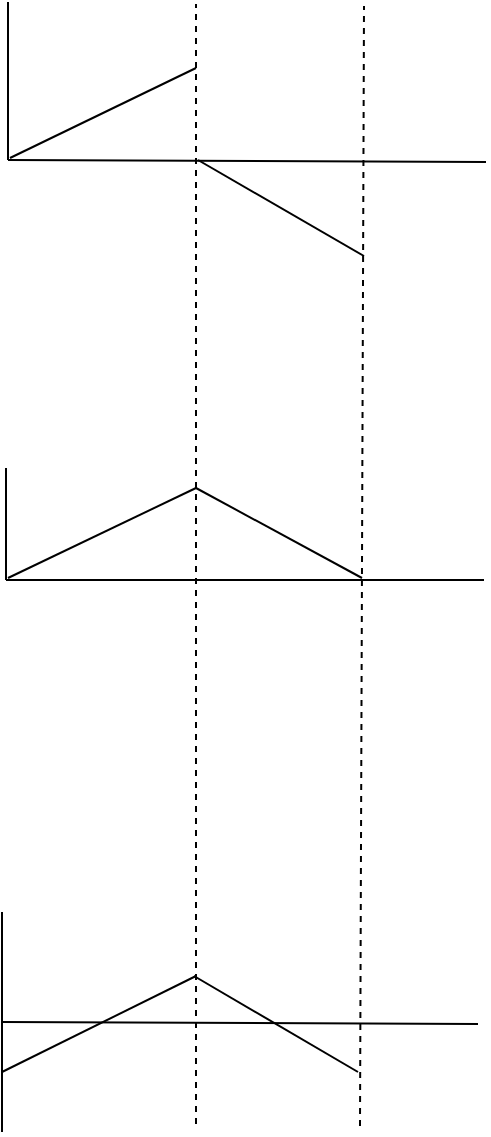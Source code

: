 <mxfile version="24.3.1" type="device">
  <diagram name="Page-1" id="uyrQVXB1R6y-NnIsLxXd">
    <mxGraphModel dx="1459" dy="826" grid="1" gridSize="1" guides="1" tooltips="1" connect="1" arrows="1" fold="1" page="1" pageScale="1" pageWidth="850" pageHeight="1100" math="0" shadow="0">
      <root>
        <mxCell id="0" />
        <mxCell id="1" parent="0" />
        <mxCell id="61JiQBCKGlbBF3VN6tgT-1" value="" style="endArrow=none;html=1;rounded=0;" edge="1" parent="1">
          <mxGeometry width="50" height="50" relative="1" as="geometry">
            <mxPoint x="225" y="447" as="sourcePoint" />
            <mxPoint x="225" y="391" as="targetPoint" />
          </mxGeometry>
        </mxCell>
        <mxCell id="61JiQBCKGlbBF3VN6tgT-3" value="" style="endArrow=none;html=1;rounded=0;" edge="1" parent="1">
          <mxGeometry width="50" height="50" relative="1" as="geometry">
            <mxPoint x="226" y="237" as="sourcePoint" />
            <mxPoint x="226" y="158" as="targetPoint" />
          </mxGeometry>
        </mxCell>
        <mxCell id="61JiQBCKGlbBF3VN6tgT-4" value="" style="endArrow=none;html=1;rounded=0;" edge="1" parent="1">
          <mxGeometry width="50" height="50" relative="1" as="geometry">
            <mxPoint x="226" y="237" as="sourcePoint" />
            <mxPoint x="465" y="238" as="targetPoint" />
          </mxGeometry>
        </mxCell>
        <mxCell id="61JiQBCKGlbBF3VN6tgT-5" value="" style="endArrow=none;html=1;rounded=0;" edge="1" parent="1">
          <mxGeometry width="50" height="50" relative="1" as="geometry">
            <mxPoint x="223" y="668" as="sourcePoint" />
            <mxPoint x="223" y="613" as="targetPoint" />
          </mxGeometry>
        </mxCell>
        <mxCell id="61JiQBCKGlbBF3VN6tgT-6" value="" style="endArrow=none;html=1;rounded=0;" edge="1" parent="1">
          <mxGeometry width="50" height="50" relative="1" as="geometry">
            <mxPoint x="223" y="668" as="sourcePoint" />
            <mxPoint x="461" y="669" as="targetPoint" />
          </mxGeometry>
        </mxCell>
        <mxCell id="61JiQBCKGlbBF3VN6tgT-8" value="" style="endArrow=none;html=1;rounded=0;" edge="1" parent="1">
          <mxGeometry width="50" height="50" relative="1" as="geometry">
            <mxPoint x="225" y="447" as="sourcePoint" />
            <mxPoint x="464" y="447" as="targetPoint" />
          </mxGeometry>
        </mxCell>
        <mxCell id="61JiQBCKGlbBF3VN6tgT-9" value="" style="endArrow=none;html=1;rounded=0;" edge="1" parent="1">
          <mxGeometry width="50" height="50" relative="1" as="geometry">
            <mxPoint x="227" y="236" as="sourcePoint" />
            <mxPoint x="320" y="191" as="targetPoint" />
          </mxGeometry>
        </mxCell>
        <mxCell id="61JiQBCKGlbBF3VN6tgT-10" value="" style="endArrow=none;html=1;rounded=0;dashed=1;" edge="1" parent="1">
          <mxGeometry width="50" height="50" relative="1" as="geometry">
            <mxPoint x="320" y="719" as="sourcePoint" />
            <mxPoint x="320" y="159" as="targetPoint" />
          </mxGeometry>
        </mxCell>
        <mxCell id="61JiQBCKGlbBF3VN6tgT-11" value="" style="endArrow=none;html=1;rounded=0;dashed=1;" edge="1" parent="1">
          <mxGeometry width="50" height="50" relative="1" as="geometry">
            <mxPoint x="402" y="720" as="sourcePoint" />
            <mxPoint x="404" y="160" as="targetPoint" />
          </mxGeometry>
        </mxCell>
        <mxCell id="61JiQBCKGlbBF3VN6tgT-12" value="" style="endArrow=none;html=1;rounded=0;" edge="1" parent="1">
          <mxGeometry width="50" height="50" relative="1" as="geometry">
            <mxPoint x="321" y="237" as="sourcePoint" />
            <mxPoint x="404" y="285" as="targetPoint" />
          </mxGeometry>
        </mxCell>
        <mxCell id="61JiQBCKGlbBF3VN6tgT-13" value="" style="endArrow=none;html=1;rounded=0;" edge="1" parent="1">
          <mxGeometry width="50" height="50" relative="1" as="geometry">
            <mxPoint x="226" y="446" as="sourcePoint" />
            <mxPoint x="320" y="401" as="targetPoint" />
          </mxGeometry>
        </mxCell>
        <mxCell id="61JiQBCKGlbBF3VN6tgT-14" value="" style="endArrow=none;html=1;rounded=0;" edge="1" parent="1">
          <mxGeometry width="50" height="50" relative="1" as="geometry">
            <mxPoint x="320" y="401" as="sourcePoint" />
            <mxPoint x="403" y="446" as="targetPoint" />
          </mxGeometry>
        </mxCell>
        <mxCell id="61JiQBCKGlbBF3VN6tgT-15" value="" style="endArrow=none;html=1;rounded=0;" edge="1" parent="1">
          <mxGeometry width="50" height="50" relative="1" as="geometry">
            <mxPoint x="223" y="693" as="sourcePoint" />
            <mxPoint x="320" y="645" as="targetPoint" />
          </mxGeometry>
        </mxCell>
        <mxCell id="61JiQBCKGlbBF3VN6tgT-16" value="" style="endArrow=none;html=1;rounded=0;" edge="1" parent="1">
          <mxGeometry width="50" height="50" relative="1" as="geometry">
            <mxPoint x="401" y="693" as="sourcePoint" />
            <mxPoint x="319" y="645" as="targetPoint" />
          </mxGeometry>
        </mxCell>
        <mxCell id="61JiQBCKGlbBF3VN6tgT-17" value="" style="endArrow=none;html=1;rounded=0;" edge="1" parent="1">
          <mxGeometry width="50" height="50" relative="1" as="geometry">
            <mxPoint x="223" y="668" as="sourcePoint" />
            <mxPoint x="223" y="723" as="targetPoint" />
          </mxGeometry>
        </mxCell>
      </root>
    </mxGraphModel>
  </diagram>
</mxfile>
